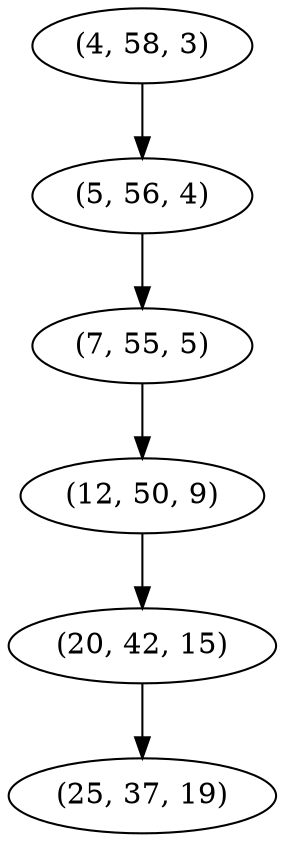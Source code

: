 digraph tree {
    "(4, 58, 3)";
    "(5, 56, 4)";
    "(7, 55, 5)";
    "(12, 50, 9)";
    "(20, 42, 15)";
    "(25, 37, 19)";
    "(4, 58, 3)" -> "(5, 56, 4)";
    "(5, 56, 4)" -> "(7, 55, 5)";
    "(7, 55, 5)" -> "(12, 50, 9)";
    "(12, 50, 9)" -> "(20, 42, 15)";
    "(20, 42, 15)" -> "(25, 37, 19)";
}
